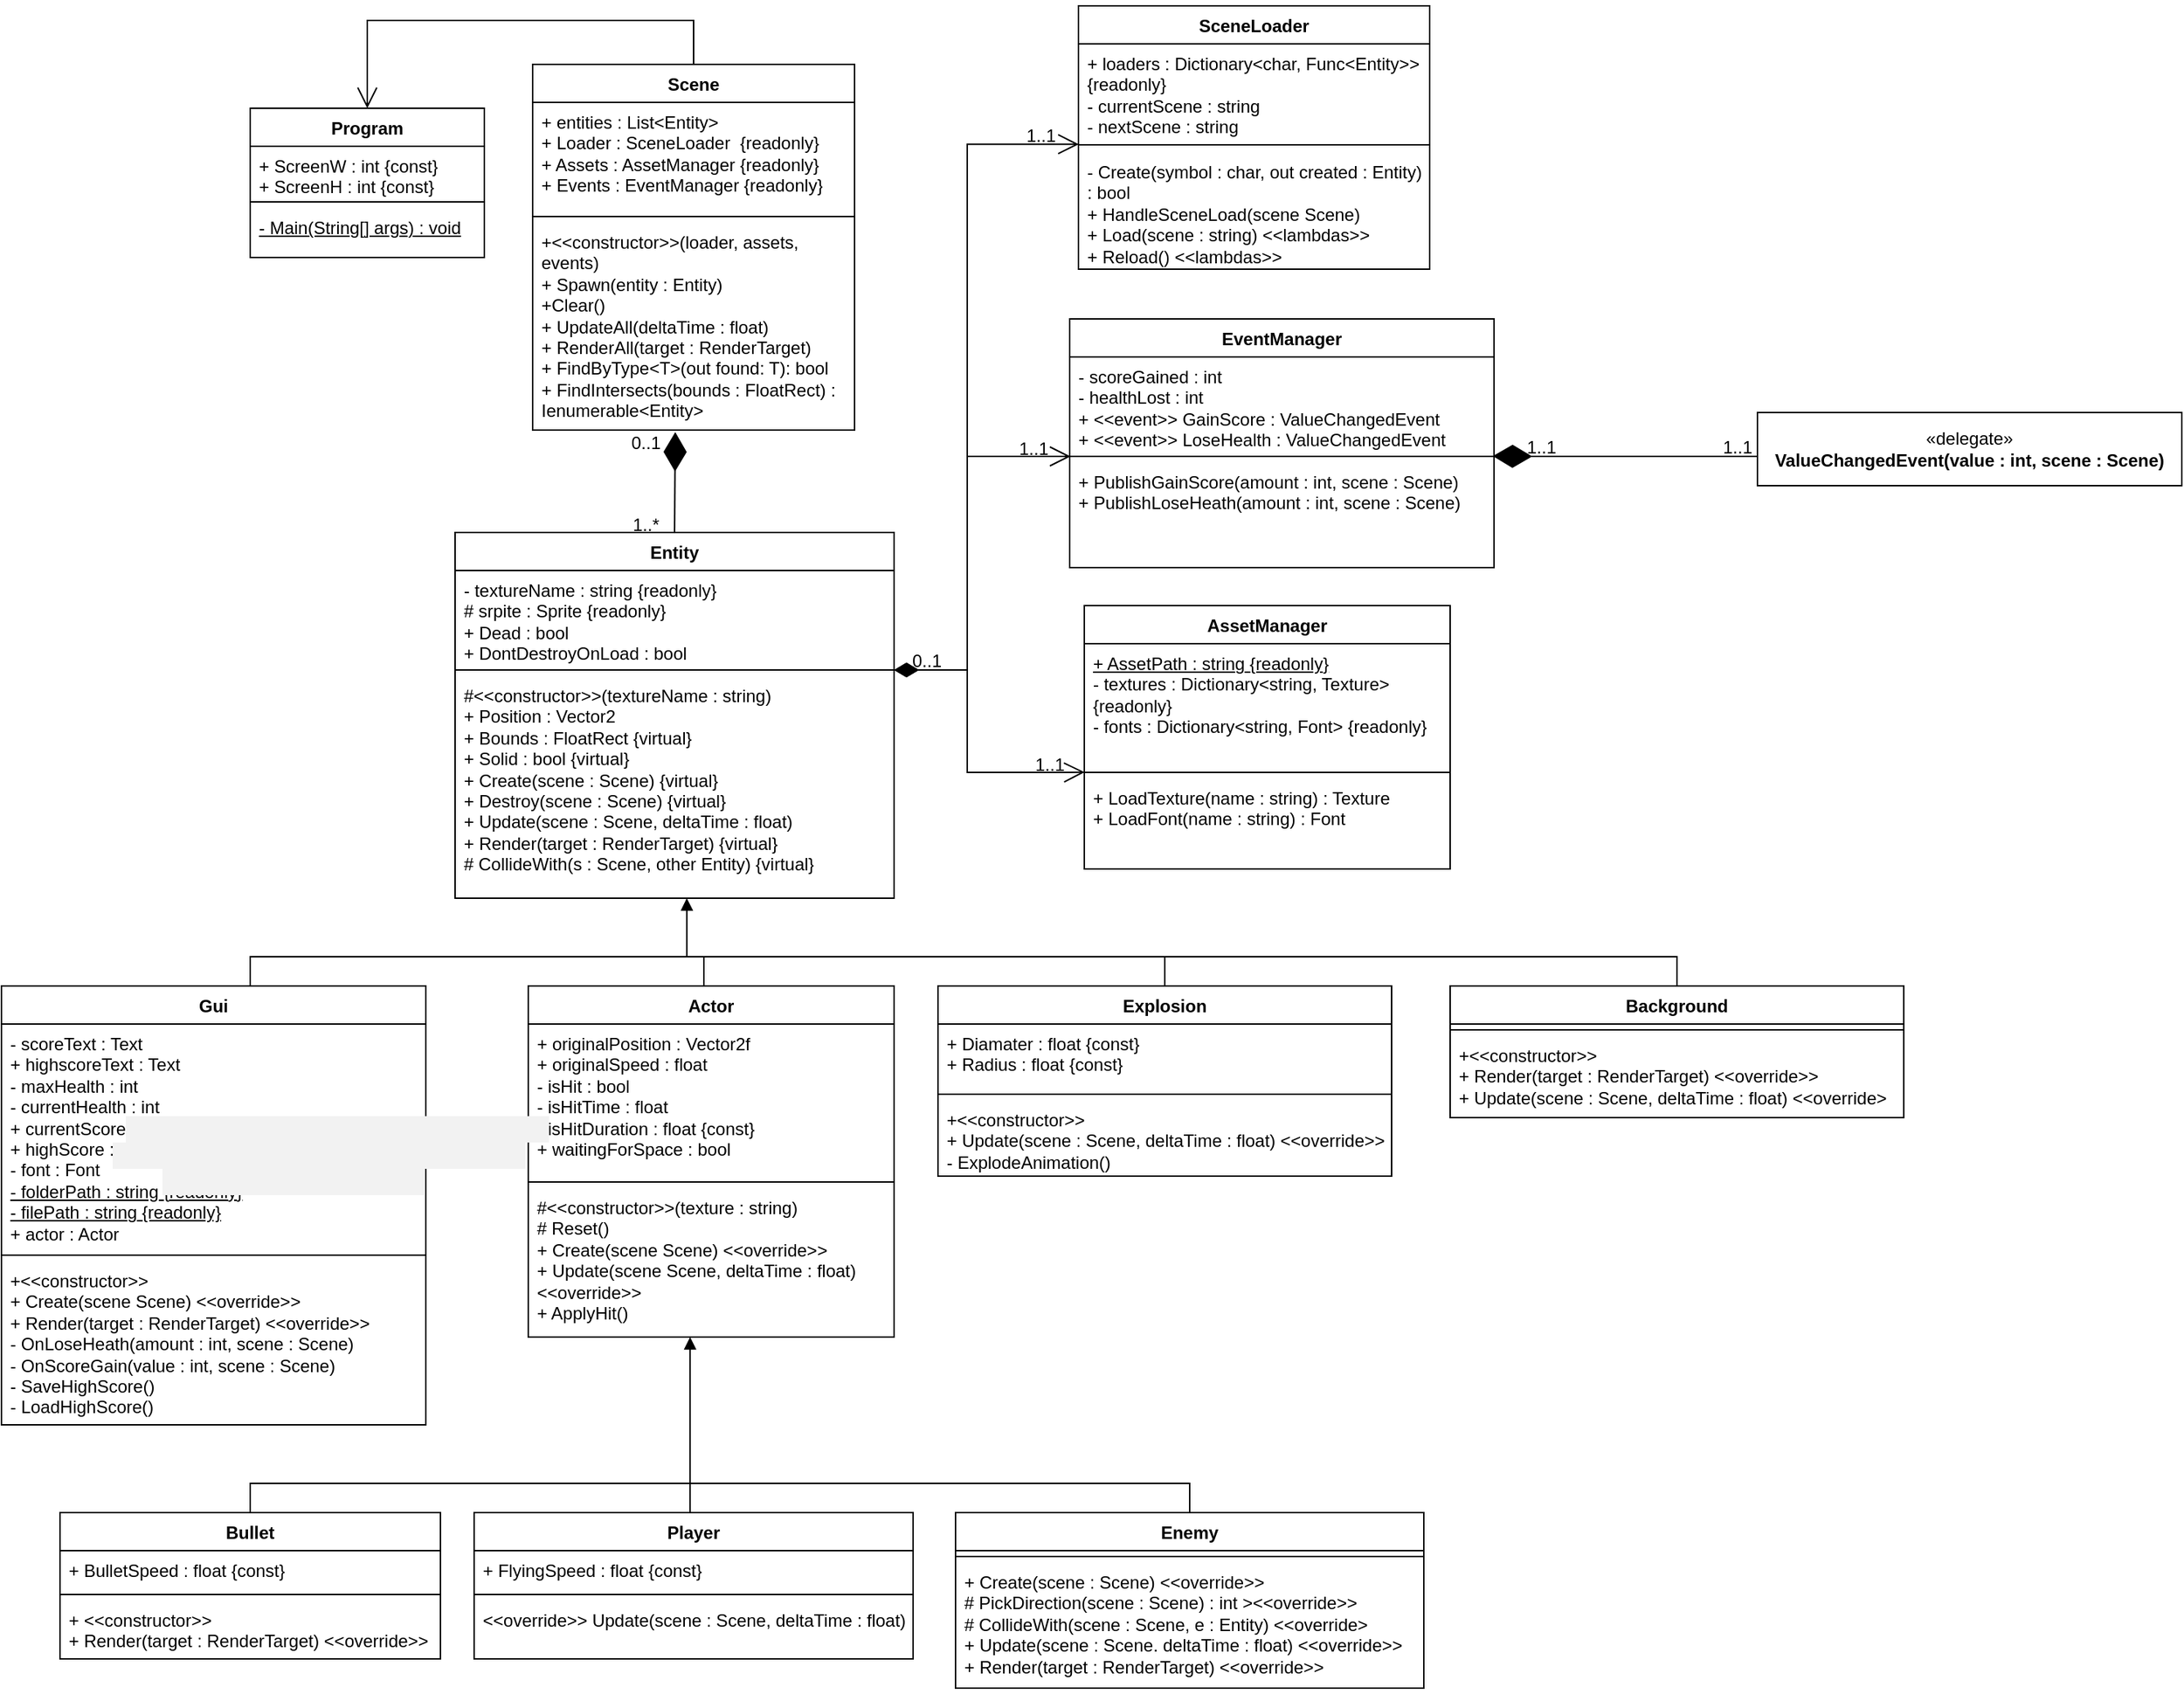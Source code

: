 <mxfile version="28.2.5">
  <diagram name="Page-1" id="TsuPMnn9aCGUMomj6AAi">
    <mxGraphModel dx="1877" dy="1751" grid="1" gridSize="10" guides="1" tooltips="1" connect="1" arrows="1" fold="1" page="1" pageScale="1" pageWidth="827" pageHeight="1169" math="0" shadow="0">
      <root>
        <mxCell id="0" />
        <mxCell id="1" parent="0" />
        <mxCell id="0ZANX-X3bsHkDOByZwOm-1" value="Program" style="swimlane;fontStyle=1;align=center;verticalAlign=top;childLayout=stackLayout;horizontal=1;startSize=26;horizontalStack=0;resizeParent=1;resizeParentMax=0;resizeLast=0;collapsible=1;marginBottom=0;whiteSpace=wrap;html=1;" parent="1" vertex="1">
          <mxGeometry x="40" y="-220" width="160" height="102" as="geometry" />
        </mxCell>
        <mxCell id="0ZANX-X3bsHkDOByZwOm-2" value="+ ScreenW : int {const}&lt;div&gt;+ ScreenH : int {const}&lt;/div&gt;" style="text;strokeColor=none;fillColor=none;align=left;verticalAlign=top;spacingLeft=4;spacingRight=4;overflow=hidden;rotatable=0;points=[[0,0.5],[1,0.5]];portConstraint=eastwest;whiteSpace=wrap;html=1;" parent="0ZANX-X3bsHkDOByZwOm-1" vertex="1">
          <mxGeometry y="26" width="160" height="34" as="geometry" />
        </mxCell>
        <mxCell id="0ZANX-X3bsHkDOByZwOm-3" value="" style="line;strokeWidth=1;fillColor=none;align=left;verticalAlign=middle;spacingTop=-1;spacingLeft=3;spacingRight=3;rotatable=0;labelPosition=right;points=[];portConstraint=eastwest;strokeColor=inherit;" parent="0ZANX-X3bsHkDOByZwOm-1" vertex="1">
          <mxGeometry y="60" width="160" height="8" as="geometry" />
        </mxCell>
        <mxCell id="0ZANX-X3bsHkDOByZwOm-4" value="&lt;u&gt;- Main(String[] args) : void&lt;/u&gt;" style="text;strokeColor=none;fillColor=none;align=left;verticalAlign=top;spacingLeft=4;spacingRight=4;overflow=hidden;rotatable=0;points=[[0,0.5],[1,0.5]];portConstraint=eastwest;whiteSpace=wrap;html=1;" parent="0ZANX-X3bsHkDOByZwOm-1" vertex="1">
          <mxGeometry y="68" width="160" height="34" as="geometry" />
        </mxCell>
        <mxCell id="0ZANX-X3bsHkDOByZwOm-5" value="Entity" style="swimlane;fontStyle=1;align=center;verticalAlign=top;childLayout=stackLayout;horizontal=1;startSize=26;horizontalStack=0;resizeParent=1;resizeParentMax=0;resizeLast=0;collapsible=1;marginBottom=0;whiteSpace=wrap;html=1;" parent="1" vertex="1">
          <mxGeometry x="180" y="70" width="300" height="250" as="geometry" />
        </mxCell>
        <mxCell id="0ZANX-X3bsHkDOByZwOm-6" value="- textureName : string {readonly}&lt;div&gt;# srpite : Sprite {readonly}&lt;/div&gt;&lt;div&gt;+ Dead : bool&lt;/div&gt;&lt;div&gt;+ DontDestroyOnLoad : bool&lt;/div&gt;" style="text;strokeColor=none;fillColor=none;align=left;verticalAlign=top;spacingLeft=4;spacingRight=4;overflow=hidden;rotatable=0;points=[[0,0.5],[1,0.5]];portConstraint=eastwest;whiteSpace=wrap;html=1;" parent="0ZANX-X3bsHkDOByZwOm-5" vertex="1">
          <mxGeometry y="26" width="300" height="64" as="geometry" />
        </mxCell>
        <mxCell id="0ZANX-X3bsHkDOByZwOm-7" value="" style="line;strokeWidth=1;fillColor=none;align=left;verticalAlign=middle;spacingTop=-1;spacingLeft=3;spacingRight=3;rotatable=0;labelPosition=right;points=[];portConstraint=eastwest;strokeColor=inherit;" parent="0ZANX-X3bsHkDOByZwOm-5" vertex="1">
          <mxGeometry y="90" width="300" height="8" as="geometry" />
        </mxCell>
        <mxCell id="0ZANX-X3bsHkDOByZwOm-8" value="#&amp;lt;&amp;lt;constructor&amp;gt;&amp;gt;(textureName : string)&lt;div&gt;+ Position : Vector2&lt;/div&gt;&lt;div&gt;+ Bounds : FloatRect {virtual}&lt;/div&gt;&lt;div&gt;+ Solid : bool {virtual}&lt;/div&gt;&lt;div&gt;+ Create(scene : Scene) {virtual}&lt;/div&gt;&lt;div&gt;+ Destroy(scene : Scene) {virtual}&lt;/div&gt;&lt;div&gt;+ Update(scene : Scene, deltaTime : float)&lt;/div&gt;&lt;div&gt;+ Render(target : RenderTarget) {virtual}&lt;/div&gt;&lt;div&gt;# CollideWith(s : Scene, other Entity) {virtual}&lt;/div&gt;" style="text;strokeColor=none;fillColor=none;align=left;verticalAlign=top;spacingLeft=4;spacingRight=4;overflow=hidden;rotatable=0;points=[[0,0.5],[1,0.5]];portConstraint=eastwest;whiteSpace=wrap;html=1;" parent="0ZANX-X3bsHkDOByZwOm-5" vertex="1">
          <mxGeometry y="98" width="300" height="152" as="geometry" />
        </mxCell>
        <mxCell id="0ZANX-X3bsHkDOByZwOm-9" value="SceneLoader&lt;div&gt;&lt;br&gt;&lt;/div&gt;" style="swimlane;fontStyle=1;align=center;verticalAlign=top;childLayout=stackLayout;horizontal=1;startSize=26;horizontalStack=0;resizeParent=1;resizeParentMax=0;resizeLast=0;collapsible=1;marginBottom=0;whiteSpace=wrap;html=1;" parent="1" vertex="1">
          <mxGeometry x="606" y="-290" width="240" height="180" as="geometry" />
        </mxCell>
        <mxCell id="0ZANX-X3bsHkDOByZwOm-10" value="+ loaders : Dictionary&amp;lt;char, Func&amp;lt;Entity&amp;gt;&amp;gt; {readonly}&lt;div&gt;- currentScene : string&lt;/div&gt;&lt;div&gt;- nextScene : string&lt;/div&gt;" style="text;strokeColor=none;fillColor=none;align=left;verticalAlign=top;spacingLeft=4;spacingRight=4;overflow=hidden;rotatable=0;points=[[0,0.5],[1,0.5]];portConstraint=eastwest;whiteSpace=wrap;html=1;" parent="0ZANX-X3bsHkDOByZwOm-9" vertex="1">
          <mxGeometry y="26" width="240" height="64" as="geometry" />
        </mxCell>
        <mxCell id="0ZANX-X3bsHkDOByZwOm-11" value="" style="line;strokeWidth=1;fillColor=none;align=left;verticalAlign=middle;spacingTop=-1;spacingLeft=3;spacingRight=3;rotatable=0;labelPosition=right;points=[];portConstraint=eastwest;strokeColor=inherit;" parent="0ZANX-X3bsHkDOByZwOm-9" vertex="1">
          <mxGeometry y="90" width="240" height="10" as="geometry" />
        </mxCell>
        <mxCell id="0ZANX-X3bsHkDOByZwOm-12" value="- Create(symbol : char, out created : Entity) : bool&lt;div&gt;+ HandleSceneLoad(scene Scene)&lt;/div&gt;&lt;div&gt;+ Load(scene : string) &amp;lt;&amp;lt;lambdas&amp;gt;&amp;gt;&lt;/div&gt;&lt;div&gt;+ Reload() &amp;lt;&amp;lt;lambdas&amp;gt;&amp;gt;&lt;/div&gt;" style="text;strokeColor=none;fillColor=none;align=left;verticalAlign=top;spacingLeft=4;spacingRight=4;overflow=hidden;rotatable=0;points=[[0,0.5],[1,0.5]];portConstraint=eastwest;whiteSpace=wrap;html=1;" parent="0ZANX-X3bsHkDOByZwOm-9" vertex="1">
          <mxGeometry y="100" width="240" height="80" as="geometry" />
        </mxCell>
        <mxCell id="0ZANX-X3bsHkDOByZwOm-64" style="edgeStyle=orthogonalEdgeStyle;rounded=0;orthogonalLoop=1;jettySize=auto;html=1;" parent="1" edge="1">
          <mxGeometry relative="1" as="geometry">
            <mxPoint x="200" y="360" as="targetPoint" />
            <mxPoint x="200" y="360" as="sourcePoint" />
          </mxGeometry>
        </mxCell>
        <mxCell id="0ZANX-X3bsHkDOByZwOm-17" value="Gui" style="swimlane;fontStyle=1;align=center;verticalAlign=top;childLayout=stackLayout;horizontal=1;startSize=26;horizontalStack=0;resizeParent=1;resizeParentMax=0;resizeLast=0;collapsible=1;marginBottom=0;whiteSpace=wrap;html=1;" parent="1" vertex="1">
          <mxGeometry x="-130" y="380" width="290" height="300" as="geometry" />
        </mxCell>
        <mxCell id="0ZANX-X3bsHkDOByZwOm-18" value="- scoreText : Text&lt;div&gt;+ highscoreText : Text&lt;/div&gt;&lt;div&gt;- maxHealth : int&lt;/div&gt;&lt;div&gt;- currentHealth : int&lt;/div&gt;&lt;div&gt;+ currentScore : int&lt;/div&gt;&lt;div&gt;+ highScore : int&lt;/div&gt;&lt;div&gt;- font : Font&lt;/div&gt;&lt;div&gt;&lt;u&gt;- folderPath : string {readonly}&lt;/u&gt;&lt;/div&gt;&lt;div&gt;&lt;u&gt;- filePath : string {readonly}&lt;/u&gt;&lt;/div&gt;&lt;div&gt;+ actor : Actor&lt;/div&gt;" style="text;strokeColor=none;fillColor=none;align=left;verticalAlign=top;spacingLeft=4;spacingRight=4;overflow=hidden;rotatable=0;points=[[0,0.5],[1,0.5]];portConstraint=eastwest;whiteSpace=wrap;html=1;" parent="0ZANX-X3bsHkDOByZwOm-17" vertex="1">
          <mxGeometry y="26" width="290" height="154" as="geometry" />
        </mxCell>
        <mxCell id="0ZANX-X3bsHkDOByZwOm-19" value="" style="line;strokeWidth=1;fillColor=none;align=left;verticalAlign=middle;spacingTop=-1;spacingLeft=3;spacingRight=3;rotatable=0;labelPosition=right;points=[];portConstraint=eastwest;strokeColor=inherit;" parent="0ZANX-X3bsHkDOByZwOm-17" vertex="1">
          <mxGeometry y="180" width="290" height="8" as="geometry" />
        </mxCell>
        <mxCell id="0ZANX-X3bsHkDOByZwOm-20" value="+&amp;lt;&amp;lt;constructor&amp;gt;&amp;gt;&lt;div&gt;+ Create(scene Scene) &amp;lt;&amp;lt;override&amp;gt;&amp;gt;&lt;/div&gt;&lt;div&gt;+ Render(target : RenderTarget) &amp;lt;&amp;lt;override&amp;gt;&amp;gt;&lt;/div&gt;&lt;div&gt;- OnLoseHeath(amount : int, scene : Scene)&lt;/div&gt;&lt;div&gt;- OnScoreGain(value : int, scene : Scene)&lt;/div&gt;&lt;div&gt;- SaveHighScore()&lt;/div&gt;&lt;div&gt;- LoadHighScore()&lt;/div&gt;" style="text;strokeColor=none;fillColor=none;align=left;verticalAlign=top;spacingLeft=4;spacingRight=4;overflow=hidden;rotatable=0;points=[[0,0.5],[1,0.5]];portConstraint=eastwest;whiteSpace=wrap;html=1;" parent="0ZANX-X3bsHkDOByZwOm-17" vertex="1">
          <mxGeometry y="188" width="290" height="112" as="geometry" />
        </mxCell>
        <mxCell id="0ZANX-X3bsHkDOByZwOm-21" value="Actor" style="swimlane;fontStyle=1;align=center;verticalAlign=top;childLayout=stackLayout;horizontal=1;startSize=26;horizontalStack=0;resizeParent=1;resizeParentMax=0;resizeLast=0;collapsible=1;marginBottom=0;whiteSpace=wrap;html=1;" parent="1" vertex="1">
          <mxGeometry x="230" y="380" width="250" height="240" as="geometry" />
        </mxCell>
        <mxCell id="0ZANX-X3bsHkDOByZwOm-22" value="+ originalPosition : Vector2f&lt;div&gt;+ originalSpeed : float&lt;/div&gt;&lt;div&gt;- isHit : bool&lt;/div&gt;&lt;div&gt;- isHitTime : float&lt;/div&gt;&lt;div&gt;- isHitDuration : float {const}&lt;/div&gt;&lt;div&gt;+ waitingForSpace : bool&lt;/div&gt;" style="text;strokeColor=none;fillColor=none;align=left;verticalAlign=top;spacingLeft=4;spacingRight=4;overflow=hidden;rotatable=0;points=[[0,0.5],[1,0.5]];portConstraint=eastwest;whiteSpace=wrap;html=1;" parent="0ZANX-X3bsHkDOByZwOm-21" vertex="1">
          <mxGeometry y="26" width="250" height="104" as="geometry" />
        </mxCell>
        <mxCell id="0ZANX-X3bsHkDOByZwOm-23" value="" style="line;strokeWidth=1;fillColor=none;align=left;verticalAlign=middle;spacingTop=-1;spacingLeft=3;spacingRight=3;rotatable=0;labelPosition=right;points=[];portConstraint=eastwest;strokeColor=inherit;" parent="0ZANX-X3bsHkDOByZwOm-21" vertex="1">
          <mxGeometry y="130" width="250" height="8" as="geometry" />
        </mxCell>
        <mxCell id="0ZANX-X3bsHkDOByZwOm-24" value="#&amp;lt;&amp;lt;constructor&amp;gt;&amp;gt;(texture : string)&lt;div&gt;# Reset()&lt;/div&gt;&lt;div&gt;+ Create(scene Scene) &amp;lt;&amp;lt;override&amp;gt;&amp;gt;&lt;/div&gt;&lt;div&gt;+ Update(scene Scene, deltaTime : float) &amp;lt;&amp;lt;override&amp;gt;&amp;gt;&lt;/div&gt;&lt;div&gt;+ ApplyHit()&lt;/div&gt;" style="text;strokeColor=none;fillColor=none;align=left;verticalAlign=top;spacingLeft=4;spacingRight=4;overflow=hidden;rotatable=0;points=[[0,0.5],[1,0.5]];portConstraint=eastwest;whiteSpace=wrap;html=1;" parent="0ZANX-X3bsHkDOByZwOm-21" vertex="1">
          <mxGeometry y="138" width="250" height="102" as="geometry" />
        </mxCell>
        <mxCell id="0ZANX-X3bsHkDOByZwOm-25" value="Player" style="swimlane;fontStyle=1;align=center;verticalAlign=top;childLayout=stackLayout;horizontal=1;startSize=26;horizontalStack=0;resizeParent=1;resizeParentMax=0;resizeLast=0;collapsible=1;marginBottom=0;whiteSpace=wrap;html=1;" parent="1" vertex="1">
          <mxGeometry x="193" y="740" width="300" height="100" as="geometry" />
        </mxCell>
        <mxCell id="0ZANX-X3bsHkDOByZwOm-26" value="+ FlyingSpeed : float {const}&lt;div&gt;&amp;nbsp;&lt;/div&gt;" style="text;strokeColor=none;fillColor=none;align=left;verticalAlign=top;spacingLeft=4;spacingRight=4;overflow=hidden;rotatable=0;points=[[0,0.5],[1,0.5]];portConstraint=eastwest;whiteSpace=wrap;html=1;" parent="0ZANX-X3bsHkDOByZwOm-25" vertex="1">
          <mxGeometry y="26" width="300" height="26" as="geometry" />
        </mxCell>
        <mxCell id="0ZANX-X3bsHkDOByZwOm-27" value="" style="line;strokeWidth=1;fillColor=none;align=left;verticalAlign=middle;spacingTop=-1;spacingLeft=3;spacingRight=3;rotatable=0;labelPosition=right;points=[];portConstraint=eastwest;strokeColor=inherit;" parent="0ZANX-X3bsHkDOByZwOm-25" vertex="1">
          <mxGeometry y="52" width="300" height="8" as="geometry" />
        </mxCell>
        <mxCell id="0ZANX-X3bsHkDOByZwOm-28" value="&amp;lt;&amp;lt;override&amp;gt;&amp;gt; Update(scene : Scene, deltaTime : float)" style="text;strokeColor=none;fillColor=none;align=left;verticalAlign=top;spacingLeft=4;spacingRight=4;overflow=hidden;rotatable=0;points=[[0,0.5],[1,0.5]];portConstraint=eastwest;whiteSpace=wrap;html=1;" parent="0ZANX-X3bsHkDOByZwOm-25" vertex="1">
          <mxGeometry y="60" width="300" height="40" as="geometry" />
        </mxCell>
        <mxCell id="0ZANX-X3bsHkDOByZwOm-29" value="Enemy" style="swimlane;fontStyle=1;align=center;verticalAlign=top;childLayout=stackLayout;horizontal=1;startSize=26;horizontalStack=0;resizeParent=1;resizeParentMax=0;resizeLast=0;collapsible=1;marginBottom=0;whiteSpace=wrap;html=1;" parent="1" vertex="1">
          <mxGeometry x="522" y="740" width="320" height="120" as="geometry" />
        </mxCell>
        <mxCell id="0ZANX-X3bsHkDOByZwOm-31" value="" style="line;strokeWidth=1;fillColor=none;align=left;verticalAlign=middle;spacingTop=-1;spacingLeft=3;spacingRight=3;rotatable=0;labelPosition=right;points=[];portConstraint=eastwest;strokeColor=inherit;" parent="0ZANX-X3bsHkDOByZwOm-29" vertex="1">
          <mxGeometry y="26" width="320" height="8" as="geometry" />
        </mxCell>
        <mxCell id="0ZANX-X3bsHkDOByZwOm-32" value="+ Create(scene : Scene) &amp;lt;&amp;lt;override&amp;gt;&amp;gt;&lt;div&gt;# PickDirection(scene : Scene) : int &amp;gt;&amp;lt;&amp;lt;override&amp;gt;&amp;gt;&lt;/div&gt;&lt;div&gt;# CollideWith(scene : Scene, e : Entity) &amp;lt;&amp;lt;override&amp;gt;&lt;/div&gt;&lt;div&gt;+ Update(scene : Scene. deltaTime : float) &amp;lt;&amp;lt;override&amp;gt;&amp;gt;&lt;/div&gt;&lt;div&gt;+ Render(target : RenderTarget) &amp;lt;&amp;lt;override&amp;gt;&amp;gt;&lt;/div&gt;" style="text;strokeColor=none;fillColor=none;align=left;verticalAlign=top;spacingLeft=4;spacingRight=4;overflow=hidden;rotatable=0;points=[[0,0.5],[1,0.5]];portConstraint=eastwest;whiteSpace=wrap;html=1;" parent="0ZANX-X3bsHkDOByZwOm-29" vertex="1">
          <mxGeometry y="34" width="320" height="86" as="geometry" />
        </mxCell>
        <mxCell id="0ZANX-X3bsHkDOByZwOm-33" value="EventManager" style="swimlane;fontStyle=1;align=center;verticalAlign=top;childLayout=stackLayout;horizontal=1;startSize=26;horizontalStack=0;resizeParent=1;resizeParentMax=0;resizeLast=0;collapsible=1;marginBottom=0;whiteSpace=wrap;html=1;" parent="1" vertex="1">
          <mxGeometry x="600" y="-76" width="290" height="170" as="geometry" />
        </mxCell>
        <mxCell id="0ZANX-X3bsHkDOByZwOm-34" value="- scoreGained : int&lt;div&gt;- healthLost : int&lt;/div&gt;&lt;div&gt;+ &amp;lt;&amp;lt;event&amp;gt;&amp;gt; GainScore : ValueChangedEvent&lt;/div&gt;&lt;div&gt;+ &amp;lt;&amp;lt;event&amp;gt;&amp;gt; LoseHealth : ValueChangedEvent&lt;/div&gt;" style="text;strokeColor=none;fillColor=none;align=left;verticalAlign=top;spacingLeft=4;spacingRight=4;overflow=hidden;rotatable=0;points=[[0,0.5],[1,0.5]];portConstraint=eastwest;whiteSpace=wrap;html=1;" parent="0ZANX-X3bsHkDOByZwOm-33" vertex="1">
          <mxGeometry y="26" width="290" height="64" as="geometry" />
        </mxCell>
        <mxCell id="0ZANX-X3bsHkDOByZwOm-35" value="" style="line;strokeWidth=1;fillColor=none;align=left;verticalAlign=middle;spacingTop=-1;spacingLeft=3;spacingRight=3;rotatable=0;labelPosition=right;points=[];portConstraint=eastwest;strokeColor=inherit;" parent="0ZANX-X3bsHkDOByZwOm-33" vertex="1">
          <mxGeometry y="90" width="290" height="8" as="geometry" />
        </mxCell>
        <mxCell id="0ZANX-X3bsHkDOByZwOm-36" value="+ PublishGainScore(amount : int, scene : Scene)&lt;div&gt;+ PublishLoseHeath(amount : int, scene : Scene)&lt;/div&gt;" style="text;strokeColor=none;fillColor=none;align=left;verticalAlign=top;spacingLeft=4;spacingRight=4;overflow=hidden;rotatable=0;points=[[0,0.5],[1,0.5]];portConstraint=eastwest;whiteSpace=wrap;html=1;" parent="0ZANX-X3bsHkDOByZwOm-33" vertex="1">
          <mxGeometry y="98" width="290" height="72" as="geometry" />
        </mxCell>
        <mxCell id="0ZANX-X3bsHkDOByZwOm-37" value="AssetManager" style="swimlane;fontStyle=1;align=center;verticalAlign=top;childLayout=stackLayout;horizontal=1;startSize=26;horizontalStack=0;resizeParent=1;resizeParentMax=0;resizeLast=0;collapsible=1;marginBottom=0;whiteSpace=wrap;html=1;" parent="1" vertex="1">
          <mxGeometry x="610" y="120" width="250" height="180" as="geometry" />
        </mxCell>
        <mxCell id="0ZANX-X3bsHkDOByZwOm-38" value="&lt;u&gt;+ AssetPath : string {readonly}&lt;/u&gt;&lt;div&gt;- textures : Dictionary&amp;lt;string, Texture&amp;gt; {readonly&lt;span style=&quot;background-color: transparent; color: light-dark(rgb(0, 0, 0), rgb(255, 255, 255));&quot;&gt;}&lt;/span&gt;&lt;/div&gt;&lt;div&gt;&lt;span style=&quot;background-color: transparent; color: light-dark(rgb(0, 0, 0), rgb(255, 255, 255));&quot;&gt;- fonts : Dictionary&amp;lt;string, Font&amp;gt; {readonly}&lt;/span&gt;&lt;/div&gt;" style="text;strokeColor=none;fillColor=none;align=left;verticalAlign=top;spacingLeft=4;spacingRight=4;overflow=hidden;rotatable=0;points=[[0,0.5],[1,0.5]];portConstraint=eastwest;whiteSpace=wrap;html=1;" parent="0ZANX-X3bsHkDOByZwOm-37" vertex="1">
          <mxGeometry y="26" width="250" height="84" as="geometry" />
        </mxCell>
        <mxCell id="0ZANX-X3bsHkDOByZwOm-39" value="" style="line;strokeWidth=1;fillColor=none;align=left;verticalAlign=middle;spacingTop=-1;spacingLeft=3;spacingRight=3;rotatable=0;labelPosition=right;points=[];portConstraint=eastwest;strokeColor=inherit;" parent="0ZANX-X3bsHkDOByZwOm-37" vertex="1">
          <mxGeometry y="110" width="250" height="8" as="geometry" />
        </mxCell>
        <mxCell id="0ZANX-X3bsHkDOByZwOm-40" value="+ LoadTexture(name : string) : Texture&lt;div&gt;+ LoadFont(name : string) : Font&lt;/div&gt;" style="text;strokeColor=none;fillColor=none;align=left;verticalAlign=top;spacingLeft=4;spacingRight=4;overflow=hidden;rotatable=0;points=[[0,0.5],[1,0.5]];portConstraint=eastwest;whiteSpace=wrap;html=1;" parent="0ZANX-X3bsHkDOByZwOm-37" vertex="1">
          <mxGeometry y="118" width="250" height="62" as="geometry" />
        </mxCell>
        <mxCell id="0ZANX-X3bsHkDOByZwOm-41" value="Explosion" style="swimlane;fontStyle=1;align=center;verticalAlign=top;childLayout=stackLayout;horizontal=1;startSize=26;horizontalStack=0;resizeParent=1;resizeParentMax=0;resizeLast=0;collapsible=1;marginBottom=0;whiteSpace=wrap;html=1;" parent="1" vertex="1">
          <mxGeometry x="510" y="380" width="310" height="130" as="geometry" />
        </mxCell>
        <mxCell id="0ZANX-X3bsHkDOByZwOm-42" value="+ Diamater : float {const}&lt;div&gt;+ Radius : float {const}&lt;/div&gt;" style="text;strokeColor=none;fillColor=none;align=left;verticalAlign=top;spacingLeft=4;spacingRight=4;overflow=hidden;rotatable=0;points=[[0,0.5],[1,0.5]];portConstraint=eastwest;whiteSpace=wrap;html=1;" parent="0ZANX-X3bsHkDOByZwOm-41" vertex="1">
          <mxGeometry y="26" width="310" height="44" as="geometry" />
        </mxCell>
        <mxCell id="0ZANX-X3bsHkDOByZwOm-43" value="" style="line;strokeWidth=1;fillColor=none;align=left;verticalAlign=middle;spacingTop=-1;spacingLeft=3;spacingRight=3;rotatable=0;labelPosition=right;points=[];portConstraint=eastwest;strokeColor=inherit;" parent="0ZANX-X3bsHkDOByZwOm-41" vertex="1">
          <mxGeometry y="70" width="310" height="8" as="geometry" />
        </mxCell>
        <mxCell id="0ZANX-X3bsHkDOByZwOm-44" value="+&amp;lt;&amp;lt;constructor&amp;gt;&amp;gt;&lt;div&gt;+ Update(scene : Scene, deltaTime : float) &amp;lt;&amp;lt;override&amp;gt;&amp;gt;&lt;/div&gt;&lt;div&gt;- ExplodeAnimation()&lt;/div&gt;&lt;div&gt;&lt;br&gt;&lt;/div&gt;" style="text;strokeColor=none;fillColor=none;align=left;verticalAlign=top;spacingLeft=4;spacingRight=4;overflow=hidden;rotatable=0;points=[[0,0.5],[1,0.5]];portConstraint=eastwest;whiteSpace=wrap;html=1;" parent="0ZANX-X3bsHkDOByZwOm-41" vertex="1">
          <mxGeometry y="78" width="310" height="52" as="geometry" />
        </mxCell>
        <mxCell id="0ZANX-X3bsHkDOByZwOm-45" value="Bullet" style="swimlane;fontStyle=1;align=center;verticalAlign=top;childLayout=stackLayout;horizontal=1;startSize=26;horizontalStack=0;resizeParent=1;resizeParentMax=0;resizeLast=0;collapsible=1;marginBottom=0;whiteSpace=wrap;html=1;" parent="1" vertex="1">
          <mxGeometry x="-90" y="740" width="260" height="100" as="geometry" />
        </mxCell>
        <mxCell id="0ZANX-X3bsHkDOByZwOm-46" value="+ BulletSpeed : float {const}&lt;div&gt;&lt;br&gt;&lt;/div&gt;" style="text;strokeColor=none;fillColor=none;align=left;verticalAlign=top;spacingLeft=4;spacingRight=4;overflow=hidden;rotatable=0;points=[[0,0.5],[1,0.5]];portConstraint=eastwest;whiteSpace=wrap;html=1;" parent="0ZANX-X3bsHkDOByZwOm-45" vertex="1">
          <mxGeometry y="26" width="260" height="26" as="geometry" />
        </mxCell>
        <mxCell id="0ZANX-X3bsHkDOByZwOm-47" value="" style="line;strokeWidth=1;fillColor=none;align=left;verticalAlign=middle;spacingTop=-1;spacingLeft=3;spacingRight=3;rotatable=0;labelPosition=right;points=[];portConstraint=eastwest;strokeColor=inherit;" parent="0ZANX-X3bsHkDOByZwOm-45" vertex="1">
          <mxGeometry y="52" width="260" height="8" as="geometry" />
        </mxCell>
        <mxCell id="0ZANX-X3bsHkDOByZwOm-48" value="&lt;div&gt;+ &amp;lt;&amp;lt;constructor&amp;gt;&amp;gt;&lt;/div&gt;+ Render(target : RenderTarget) &amp;lt;&amp;lt;override&amp;gt;&amp;gt;" style="text;strokeColor=none;fillColor=none;align=left;verticalAlign=top;spacingLeft=4;spacingRight=4;overflow=hidden;rotatable=0;points=[[0,0.5],[1,0.5]];portConstraint=eastwest;whiteSpace=wrap;html=1;" parent="0ZANX-X3bsHkDOByZwOm-45" vertex="1">
          <mxGeometry y="60" width="260" height="40" as="geometry" />
        </mxCell>
        <mxCell id="0ZANX-X3bsHkDOByZwOm-62" value="" style="endArrow=block;endFill=1;html=1;edgeStyle=orthogonalEdgeStyle;align=left;verticalAlign=top;rounded=0;exitX=0.454;exitY=0.001;exitDx=0;exitDy=0;exitPerimeter=0;" parent="1" edge="1">
          <mxGeometry x="-1" relative="1" as="geometry">
            <mxPoint x="40.0" y="380.3" as="sourcePoint" />
            <mxPoint x="338.34" y="320" as="targetPoint" />
            <Array as="points">
              <mxPoint x="40.34" y="360" />
              <mxPoint x="338.34" y="360" />
              <mxPoint x="338.34" y="321" />
            </Array>
          </mxGeometry>
        </mxCell>
        <mxCell id="RpczLv7352vA3vRCv6O_-8" value="" style="endArrow=open;html=1;endSize=12;startArrow=diamondThin;startSize=14;startFill=1;edgeStyle=orthogonalEdgeStyle;align=left;verticalAlign=bottom;rounded=0;entryX=0.001;entryY=0.462;entryDx=0;entryDy=0;entryPerimeter=0;" parent="1" target="0ZANX-X3bsHkDOByZwOm-11" edge="1" source="0ZANX-X3bsHkDOByZwOm-7">
          <mxGeometry x="-1" y="3" relative="1" as="geometry">
            <mxPoint x="480" y="167.1" as="sourcePoint" />
            <mxPoint x="640" y="-100" as="targetPoint" />
            <Array as="points">
              <mxPoint x="530" y="164" />
              <mxPoint x="530" y="-195" />
            </Array>
          </mxGeometry>
        </mxCell>
        <mxCell id="RpczLv7352vA3vRCv6O_-10" value="" style="endArrow=open;html=1;endSize=12;startArrow=diamondThin;startSize=14;startFill=1;edgeStyle=orthogonalEdgeStyle;align=left;verticalAlign=bottom;rounded=0;entryX=0.001;entryY=0.48;entryDx=0;entryDy=0;entryPerimeter=0;" parent="1" target="0ZANX-X3bsHkDOByZwOm-39" edge="1" source="0ZANX-X3bsHkDOByZwOm-7">
          <mxGeometry x="-1" y="3" relative="1" as="geometry">
            <mxPoint x="480" y="166" as="sourcePoint" />
            <mxPoint x="600" y="230" as="targetPoint" />
            <Array as="points">
              <mxPoint x="530" y="164" />
              <mxPoint x="530" y="234" />
              <mxPoint x="600" y="234" />
            </Array>
          </mxGeometry>
        </mxCell>
        <mxCell id="RpczLv7352vA3vRCv6O_-14" value="0..1" style="text;html=1;align=center;verticalAlign=middle;resizable=0;points=[];autosize=1;strokeColor=none;fillColor=none;" parent="1" vertex="1">
          <mxGeometry x="290" y="-6" width="40" height="30" as="geometry" />
        </mxCell>
        <mxCell id="RpczLv7352vA3vRCv6O_-17" value="0..1" style="text;html=1;align=center;verticalAlign=middle;resizable=0;points=[];autosize=1;strokeColor=none;fillColor=none;" parent="1" vertex="1">
          <mxGeometry x="482" y="143" width="40" height="30" as="geometry" />
        </mxCell>
        <mxCell id="RpczLv7352vA3vRCv6O_-19" value="1..1" style="text;html=1;align=center;verticalAlign=middle;resizable=0;points=[];autosize=1;strokeColor=none;fillColor=none;" parent="1" vertex="1">
          <mxGeometry x="566" y="214" width="40" height="30" as="geometry" />
        </mxCell>
        <mxCell id="RpczLv7352vA3vRCv6O_-20" value="1..1" style="text;html=1;align=center;verticalAlign=middle;resizable=0;points=[];autosize=1;strokeColor=none;fillColor=none;" parent="1" vertex="1">
          <mxGeometry x="555" y="-2" width="40" height="30" as="geometry" />
        </mxCell>
        <mxCell id="RpczLv7352vA3vRCv6O_-25" value="" style="endArrow=open;endFill=1;endSize=12;html=1;rounded=0;exitX=0.5;exitY=0;exitDx=0;exitDy=0;entryX=0.5;entryY=0;entryDx=0;entryDy=0;" parent="1" source="RpczLv7352vA3vRCv6O_-35" target="0ZANX-X3bsHkDOByZwOm-1" edge="1">
          <mxGeometry width="160" relative="1" as="geometry">
            <mxPoint x="260" y="250" as="sourcePoint" />
            <mxPoint x="430" y="-130" as="targetPoint" />
            <Array as="points">
              <mxPoint x="343" y="-280" />
              <mxPoint x="250" y="-280" />
              <mxPoint x="200" y="-280" />
              <mxPoint x="120" y="-280" />
            </Array>
          </mxGeometry>
        </mxCell>
        <mxCell id="RpczLv7352vA3vRCv6O_-29" value="" style="endArrow=diamondThin;endFill=1;endSize=24;html=1;rounded=0;entryX=0.443;entryY=1.01;entryDx=0;entryDy=0;entryPerimeter=0;exitX=0.5;exitY=0;exitDx=0;exitDy=0;" parent="1" edge="1" target="RpczLv7352vA3vRCv6O_-38" source="0ZANX-X3bsHkDOByZwOm-5">
          <mxGeometry width="160" relative="1" as="geometry">
            <mxPoint x="342.6" y="69" as="sourcePoint" />
            <mxPoint x="342.6" y="10" as="targetPoint" />
            <Array as="points" />
          </mxGeometry>
        </mxCell>
        <mxCell id="RpczLv7352vA3vRCv6O_-35" value="Scene" style="swimlane;fontStyle=1;align=center;verticalAlign=top;childLayout=stackLayout;horizontal=1;startSize=26;horizontalStack=0;resizeParent=1;resizeParentMax=0;resizeLast=0;collapsible=1;marginBottom=0;whiteSpace=wrap;html=1;" parent="1" vertex="1">
          <mxGeometry x="233" y="-250" width="220" height="250" as="geometry" />
        </mxCell>
        <mxCell id="RpczLv7352vA3vRCv6O_-36" value="+ entities : List&amp;lt;Entity&amp;gt;&lt;div&gt;+ Loader : SceneLoader&amp;nbsp;&lt;span style=&quot;background-color: transparent; color: light-dark(rgb(0, 0, 0), rgb(255, 255, 255));&quot;&gt;&amp;nbsp;&lt;/span&gt;&lt;span style=&quot;background-color: transparent; color: light-dark(rgb(0, 0, 0), rgb(255, 255, 255));&quot;&gt;{readonly}&lt;/span&gt;&lt;/div&gt;&lt;div&gt;+ Assets : AssetManager&lt;span style=&quot;background-color: transparent; color: light-dark(rgb(0, 0, 0), rgb(255, 255, 255));&quot;&gt;&amp;nbsp;&lt;/span&gt;&lt;span style=&quot;background-color: transparent; color: light-dark(rgb(0, 0, 0), rgb(255, 255, 255));&quot;&gt;{readonly}&lt;/span&gt;&lt;/div&gt;&lt;div&gt;+ Events : EventManager {readonly}&lt;/div&gt;" style="text;strokeColor=none;fillColor=none;align=left;verticalAlign=top;spacingLeft=4;spacingRight=4;overflow=hidden;rotatable=0;points=[[0,0.5],[1,0.5]];portConstraint=eastwest;whiteSpace=wrap;html=1;" parent="RpczLv7352vA3vRCv6O_-35" vertex="1">
          <mxGeometry y="26" width="220" height="74" as="geometry" />
        </mxCell>
        <mxCell id="RpczLv7352vA3vRCv6O_-37" value="" style="line;strokeWidth=1;fillColor=none;align=left;verticalAlign=middle;spacingTop=-1;spacingLeft=3;spacingRight=3;rotatable=0;labelPosition=right;points=[];portConstraint=eastwest;strokeColor=inherit;" parent="RpczLv7352vA3vRCv6O_-35" vertex="1">
          <mxGeometry y="100" width="220" height="8" as="geometry" />
        </mxCell>
        <mxCell id="RpczLv7352vA3vRCv6O_-38" value="&lt;div&gt;+&amp;lt;&amp;lt;constructor&amp;gt;&amp;gt;(loader, assets, events)&lt;/div&gt;+ Spawn(entity : Entity)&lt;div&gt;+Clear()&lt;/div&gt;&lt;div&gt;+ UpdateAll(deltaTime : float)&lt;/div&gt;&lt;div&gt;+ RenderAll(target : RenderTarget)&lt;/div&gt;&lt;div&gt;+ FindByType&amp;lt;T&amp;gt;(out found: T): bool&lt;/div&gt;&lt;div&gt;+ FindIntersects(bounds : FloatRect) : Ienumerable&amp;lt;Entity&amp;gt;&lt;/div&gt;&lt;span style=&quot;box-sizing: border-box; color: transparent; position: absolute; white-space: pre; cursor: text; transform-origin: 0% 0%; display: block; float: left; margin-bottom: -810px; margin-right: -810px; background-color: rgb(242, 242, 242); left: 85.752px; top: 763.177px; font-size: 14.976px; font-family: monospace; transform: scaleX(1.003);&quot; class=&quot;textLayer--absolute&quot; dir=&quot;ltr&quot; role=&quot;presentation&quot;&gt;FindByType&lt;/span&gt;&lt;span style=&quot;box-sizing: border-box; color: transparent; position: absolute; white-space: pre; cursor: text; transform-origin: 0% 0%; display: block; float: left; margin-bottom: -810px; margin-right: -810px; background-color: rgb(242, 242, 242); left: 168.405px; top: 763.177px; font-size: 14.976px; font-family: monospace; transform: scaleX(1.001);&quot; class=&quot;textLayer--absolute&quot; dir=&quot;ltr&quot; role=&quot;presentation&quot;&gt;&amp;lt;T&amp;gt;(out found: T): bool&lt;/span&gt;&lt;br style=&quot;box-sizing: border-box; font-family: Lato, sans-serif; font-size: medium; background-color: rgb(242, 242, 242);&quot; class=&quot;textLayer--absolute&quot; role=&quot;presentation&quot;&gt;&lt;span style=&quot;box-sizing: border-box; color: transparent; position: absolute; white-space: pre; cursor: text; transform-origin: 0% 0%; display: block; float: left; margin-bottom: -810px; margin-right: -810px; background-color: rgb(242, 242, 242); left: 77.472px; top: 781.25px; font-size: 14.94px; font-family: monospace;&quot; class=&quot;textLayer--absolute&quot; dir=&quot;ltr&quot; role=&quot;presentation&quot;&gt;+&lt;/span&gt;&lt;span style=&quot;box-sizing: border-box; color: transparent; position: absolute; white-space: pre; cursor: text; transform-origin: 0% 0%; display: block; float: left; margin-bottom: -810px; margin-right: -810px; background-color: rgb(242, 242, 242); left: 85.752px; top: 781.25px; font-size: 14.94px; font-family: monospace; transform: scaleX(1.003);&quot; class=&quot;textLayer--absolute&quot; dir=&quot;ltr&quot; role=&quot;presentation&quot;&gt;FindIntersects&lt;/span&gt;&lt;span style=&quot;box-sizing: border-box; color: transparent; position: absolute; white-space: pre; cursor: text; transform-origin: 0% 0%; display: block; float: left; margin-bottom: -810px; margin-right: -810px; background-color: rgb(242, 242, 242); left: 201.345px; top: 781.25px; font-size: 14.94px; font-family: monospace; transform: scaleX(1.0);&quot; class=&quot;textLayer--absolute&quot; dir=&quot;ltr&quot; role=&quot;presentation&quot;&gt;(bounds:&lt;/span&gt;&lt;span style=&quot;box-sizing: border-box; color: transparent; position: absolute; white-space: pre; cursor: text; transform-origin: 0% 0%; display: block; float: left; margin-bottom: -810px; margin-right: -810px; background-color: rgb(242, 242, 242); left: 267.066px; top: 781.25px; font-size: 14.94px; font-family: monospace;&quot; class=&quot;textLayer--absolute&quot; dir=&quot;ltr&quot; role=&quot;presentation&quot;&gt; &lt;/span&gt;&lt;span style=&quot;box-sizing: border-box; color: transparent; position: absolute; white-space: pre; cursor: text; transform-origin: 0% 0%; display: block; float: left; margin-bottom: -810px; margin-right: -810px; background-color: rgb(242, 242, 242); left: 275.505px; top: 781.25px; font-size: 14.94px; font-family: monospace; transform: scaleX(1.008);&quot; class=&quot;textLayer--absolute&quot; dir=&quot;ltr&quot; role=&quot;presentation&quot;&gt;FloatRect&lt;/span&gt;&lt;span style=&quot;box-sizing: border-box; color: transparent; position: absolute; white-space: pre; cursor: text; transform-origin: 0% 0%; display: block; float: left; margin-bottom: -810px; margin-right: -810px; background-color: rgb(242, 242, 242); left: 349.89px; top: 781.25px; font-size: 14.94px; font-family: monospace;&quot; class=&quot;textLayer--absolute&quot; dir=&quot;ltr&quot; role=&quot;presentation&quot;&gt;)&lt;/span&gt;&lt;br style=&quot;box-sizing: border-box; font-family: Lato, sans-serif; font-size: medium; background-color: rgb(242, 242, 242);&quot; class=&quot;textLayer--absolute&quot; role=&quot;presentation&quot;&gt;&lt;span style=&quot;box-sizing: border-box; color: transparent; position: absolute; white-space: pre; cursor: text; transform-origin: 0% 0%; display: block; float: left; margin-bottom: -810px; margin-right: -810px; background-color: rgb(242, 242, 242); left: 110.592px; top: 799.25px; font-size: 14.94px; font-family: monospace;&quot; class=&quot;textLayer--absolute&quot; dir=&quot;ltr&quot; role=&quot;presentation&quot;&gt;:&lt;/span&gt;&lt;span style=&quot;box-sizing: border-box; color: transparent; position: absolute; white-space: pre; cursor: text; transform-origin: 0% 0%; display: block; float: left; margin-bottom: -810px; margin-right: -810px; background-color: rgb(242, 242, 242); left: 118.809px; top: 799.25px; font-size: 14.94px; font-family: monospace;&quot; class=&quot;textLayer--absolute&quot; dir=&quot;ltr&quot; role=&quot;presentation&quot;&gt; &lt;/span&gt;&lt;span style=&quot;box-sizing: border-box; color: transparent; position: absolute; white-space: pre; cursor: text; transform-origin: 0% 0%; display: block; float: left; margin-bottom: -810px; margin-right: -810px; background-color: rgb(242, 242, 242); left: 127.188px; top: 799.25px; font-size: 14.94px; font-family: monospace; transform: scaleX(1.002);&quot; class=&quot;textLayer--absolute&quot; dir=&quot;ltr&quot; role=&quot;presentation&quot;&gt;IEnumerable&lt;/span&gt;&lt;span style=&quot;box-sizing: border-box; color: transparent; position: absolute; white-space: pre; cursor: text; transform-origin: 0% 0%; display: block; float: left; margin-bottom: -810px; margin-right: -810px; background-color: rgb(242, 242, 242); left: 217.905px; top: 799.25px; font-size: 14.94px; font-family: monospace; transform: scaleX(1.0);&quot; class=&quot;textLayer--absolute&quot; dir=&quot;ltr&quot; role=&quot;presentation&quot;&gt;&amp;lt;Entity&amp;gt;&lt;/span&gt;&lt;div&gt;&lt;br&gt;&lt;/div&gt;" style="text;strokeColor=none;fillColor=none;align=left;verticalAlign=top;spacingLeft=4;spacingRight=4;overflow=hidden;rotatable=0;points=[[0,0.5],[1,0.5]];portConstraint=eastwest;whiteSpace=wrap;html=1;" parent="RpczLv7352vA3vRCv6O_-35" vertex="1">
          <mxGeometry y="108" width="220" height="142" as="geometry" />
        </mxCell>
        <mxCell id="RpczLv7352vA3vRCv6O_-39" value="1..*" style="text;html=1;align=center;verticalAlign=middle;resizable=0;points=[];autosize=1;strokeColor=none;fillColor=none;" parent="1" vertex="1">
          <mxGeometry x="290" y="50" width="40" height="30" as="geometry" />
        </mxCell>
        <mxCell id="RpczLv7352vA3vRCv6O_-9" value="" style="endArrow=open;html=1;endSize=12;startArrow=diamondThin;startSize=14;startFill=1;edgeStyle=orthogonalEdgeStyle;align=left;verticalAlign=bottom;rounded=0;jumpSize=0;entryX=0.002;entryY=0.408;entryDx=0;entryDy=0;entryPerimeter=0;" parent="1" target="0ZANX-X3bsHkDOByZwOm-35" edge="1">
          <mxGeometry x="-1" y="3" relative="1" as="geometry">
            <mxPoint x="480" y="164" as="sourcePoint" />
            <mxPoint x="600" y="20" as="targetPoint" />
            <Array as="points">
              <mxPoint x="530" y="164" />
              <mxPoint x="530" y="18" />
              <mxPoint x="601" y="18" />
            </Array>
          </mxGeometry>
        </mxCell>
        <mxCell id="fwKeI1qWiOexo6FlLitj-10" value="1..1" style="text;html=1;align=center;verticalAlign=middle;resizable=0;points=[];autosize=1;strokeColor=none;fillColor=none;" vertex="1" parent="1">
          <mxGeometry x="560" y="-216" width="40" height="30" as="geometry" />
        </mxCell>
        <mxCell id="fwKeI1qWiOexo6FlLitj-12" value="«delegate»&lt;br&gt;&lt;b&gt;ValueChangedEvent(value : int, scene : Scene)&lt;/b&gt;" style="html=1;whiteSpace=wrap;" vertex="1" parent="1">
          <mxGeometry x="1070" y="-12" width="290" height="50" as="geometry" />
        </mxCell>
        <mxCell id="fwKeI1qWiOexo6FlLitj-13" value="" style="endArrow=diamondThin;endFill=1;endSize=24;html=1;rounded=0;entryX=0.997;entryY=0.475;entryDx=0;entryDy=0;entryPerimeter=0;exitX=0;exitY=0.6;exitDx=0;exitDy=0;exitPerimeter=0;" edge="1" parent="1" source="fwKeI1qWiOexo6FlLitj-12" target="0ZANX-X3bsHkDOByZwOm-35">
          <mxGeometry width="160" relative="1" as="geometry">
            <mxPoint x="1000" y="33.75" as="sourcePoint" />
            <mxPoint x="899.71" y="34.254" as="targetPoint" />
            <Array as="points">
              <mxPoint x="910" y="18" />
            </Array>
          </mxGeometry>
        </mxCell>
        <mxCell id="fwKeI1qWiOexo6FlLitj-15" value="" style="endArrow=none;html=1;rounded=0;exitX=0.48;exitY=0;exitDx=0;exitDy=0;exitPerimeter=0;" edge="1" parent="1" source="0ZANX-X3bsHkDOByZwOm-21">
          <mxGeometry width="50" height="50" relative="1" as="geometry">
            <mxPoint x="342.96" y="380" as="sourcePoint" />
            <mxPoint x="330" y="360" as="targetPoint" />
            <Array as="points">
              <mxPoint x="350" y="360" />
            </Array>
          </mxGeometry>
        </mxCell>
        <mxCell id="fwKeI1qWiOexo6FlLitj-16" value="" style="endArrow=none;html=1;rounded=0;entryX=0.5;entryY=0;entryDx=0;entryDy=0;" edge="1" parent="1" target="0ZANX-X3bsHkDOByZwOm-41">
          <mxGeometry width="50" height="50" relative="1" as="geometry">
            <mxPoint x="350" y="360" as="sourcePoint" />
            <mxPoint x="660" y="360" as="targetPoint" />
            <Array as="points">
              <mxPoint x="665" y="360" />
            </Array>
          </mxGeometry>
        </mxCell>
        <mxCell id="fwKeI1qWiOexo6FlLitj-18" value="Background" style="swimlane;fontStyle=1;align=center;verticalAlign=top;childLayout=stackLayout;horizontal=1;startSize=26;horizontalStack=0;resizeParent=1;resizeParentMax=0;resizeLast=0;collapsible=1;marginBottom=0;whiteSpace=wrap;html=1;" vertex="1" parent="1">
          <mxGeometry x="860" y="380" width="310" height="90" as="geometry" />
        </mxCell>
        <mxCell id="fwKeI1qWiOexo6FlLitj-20" value="" style="line;strokeWidth=1;fillColor=none;align=left;verticalAlign=middle;spacingTop=-1;spacingLeft=3;spacingRight=3;rotatable=0;labelPosition=right;points=[];portConstraint=eastwest;strokeColor=inherit;" vertex="1" parent="fwKeI1qWiOexo6FlLitj-18">
          <mxGeometry y="26" width="310" height="8" as="geometry" />
        </mxCell>
        <mxCell id="fwKeI1qWiOexo6FlLitj-21" value="+&amp;lt;&amp;lt;constructor&amp;gt;&amp;gt;&lt;div&gt;+ Render(target : RenderTarget) &amp;lt;&amp;lt;override&amp;gt;&amp;gt;&lt;/div&gt;&lt;div&gt;+ Update(scene : Scene, deltaTime : float) &amp;lt;&amp;lt;override&amp;gt;&lt;/div&gt;" style="text;strokeColor=none;fillColor=none;align=left;verticalAlign=top;spacingLeft=4;spacingRight=4;overflow=hidden;rotatable=0;points=[[0,0.5],[1,0.5]];portConstraint=eastwest;whiteSpace=wrap;html=1;" vertex="1" parent="fwKeI1qWiOexo6FlLitj-18">
          <mxGeometry y="34" width="310" height="56" as="geometry" />
        </mxCell>
        <mxCell id="fwKeI1qWiOexo6FlLitj-22" value="" style="endArrow=none;html=1;rounded=0;entryX=0.5;entryY=0;entryDx=0;entryDy=0;" edge="1" parent="1" target="fwKeI1qWiOexo6FlLitj-18">
          <mxGeometry width="50" height="50" relative="1" as="geometry">
            <mxPoint x="660" y="360" as="sourcePoint" />
            <mxPoint x="1000" y="300" as="targetPoint" />
            <Array as="points">
              <mxPoint x="1015" y="360" />
            </Array>
          </mxGeometry>
        </mxCell>
        <mxCell id="fwKeI1qWiOexo6FlLitj-23" value="" style="endArrow=block;endFill=1;html=1;edgeStyle=orthogonalEdgeStyle;align=left;verticalAlign=top;rounded=0;exitX=0.492;exitY=0.005;exitDx=0;exitDy=0;exitPerimeter=0;" edge="1" parent="1" source="0ZANX-X3bsHkDOByZwOm-25" target="0ZANX-X3bsHkDOByZwOm-24">
          <mxGeometry x="-1" relative="1" as="geometry">
            <mxPoint x="310" y="700" as="sourcePoint" />
            <mxPoint x="470" y="700" as="targetPoint" />
            <Array as="points">
              <mxPoint x="341" y="680" />
              <mxPoint x="341" y="680" />
            </Array>
          </mxGeometry>
        </mxCell>
        <mxCell id="fwKeI1qWiOexo6FlLitj-27" value="" style="endArrow=none;html=1;rounded=0;exitX=0.5;exitY=0;exitDx=0;exitDy=0;" edge="1" parent="1" source="0ZANX-X3bsHkDOByZwOm-45">
          <mxGeometry width="50" height="50" relative="1" as="geometry">
            <mxPoint x="170" y="720" as="sourcePoint" />
            <mxPoint x="340" y="720" as="targetPoint" />
            <Array as="points">
              <mxPoint x="40" y="720" />
            </Array>
          </mxGeometry>
        </mxCell>
        <mxCell id="fwKeI1qWiOexo6FlLitj-28" value="" style="endArrow=none;html=1;rounded=0;entryX=0.5;entryY=0;entryDx=0;entryDy=0;" edge="1" parent="1" target="0ZANX-X3bsHkDOByZwOm-29">
          <mxGeometry width="50" height="50" relative="1" as="geometry">
            <mxPoint x="340" y="720" as="sourcePoint" />
            <mxPoint x="680" y="690" as="targetPoint" />
            <Array as="points">
              <mxPoint x="682" y="720" />
            </Array>
          </mxGeometry>
        </mxCell>
        <mxCell id="fwKeI1qWiOexo6FlLitj-29" value="1..1" style="text;html=1;align=center;verticalAlign=middle;resizable=0;points=[];autosize=1;strokeColor=none;fillColor=none;" vertex="1" parent="1">
          <mxGeometry x="902" y="-3" width="40" height="30" as="geometry" />
        </mxCell>
        <mxCell id="fwKeI1qWiOexo6FlLitj-30" value="1..1" style="text;html=1;align=center;verticalAlign=middle;resizable=0;points=[];autosize=1;strokeColor=none;fillColor=none;" vertex="1" parent="1">
          <mxGeometry x="1036" y="-3" width="40" height="30" as="geometry" />
        </mxCell>
      </root>
    </mxGraphModel>
  </diagram>
</mxfile>
